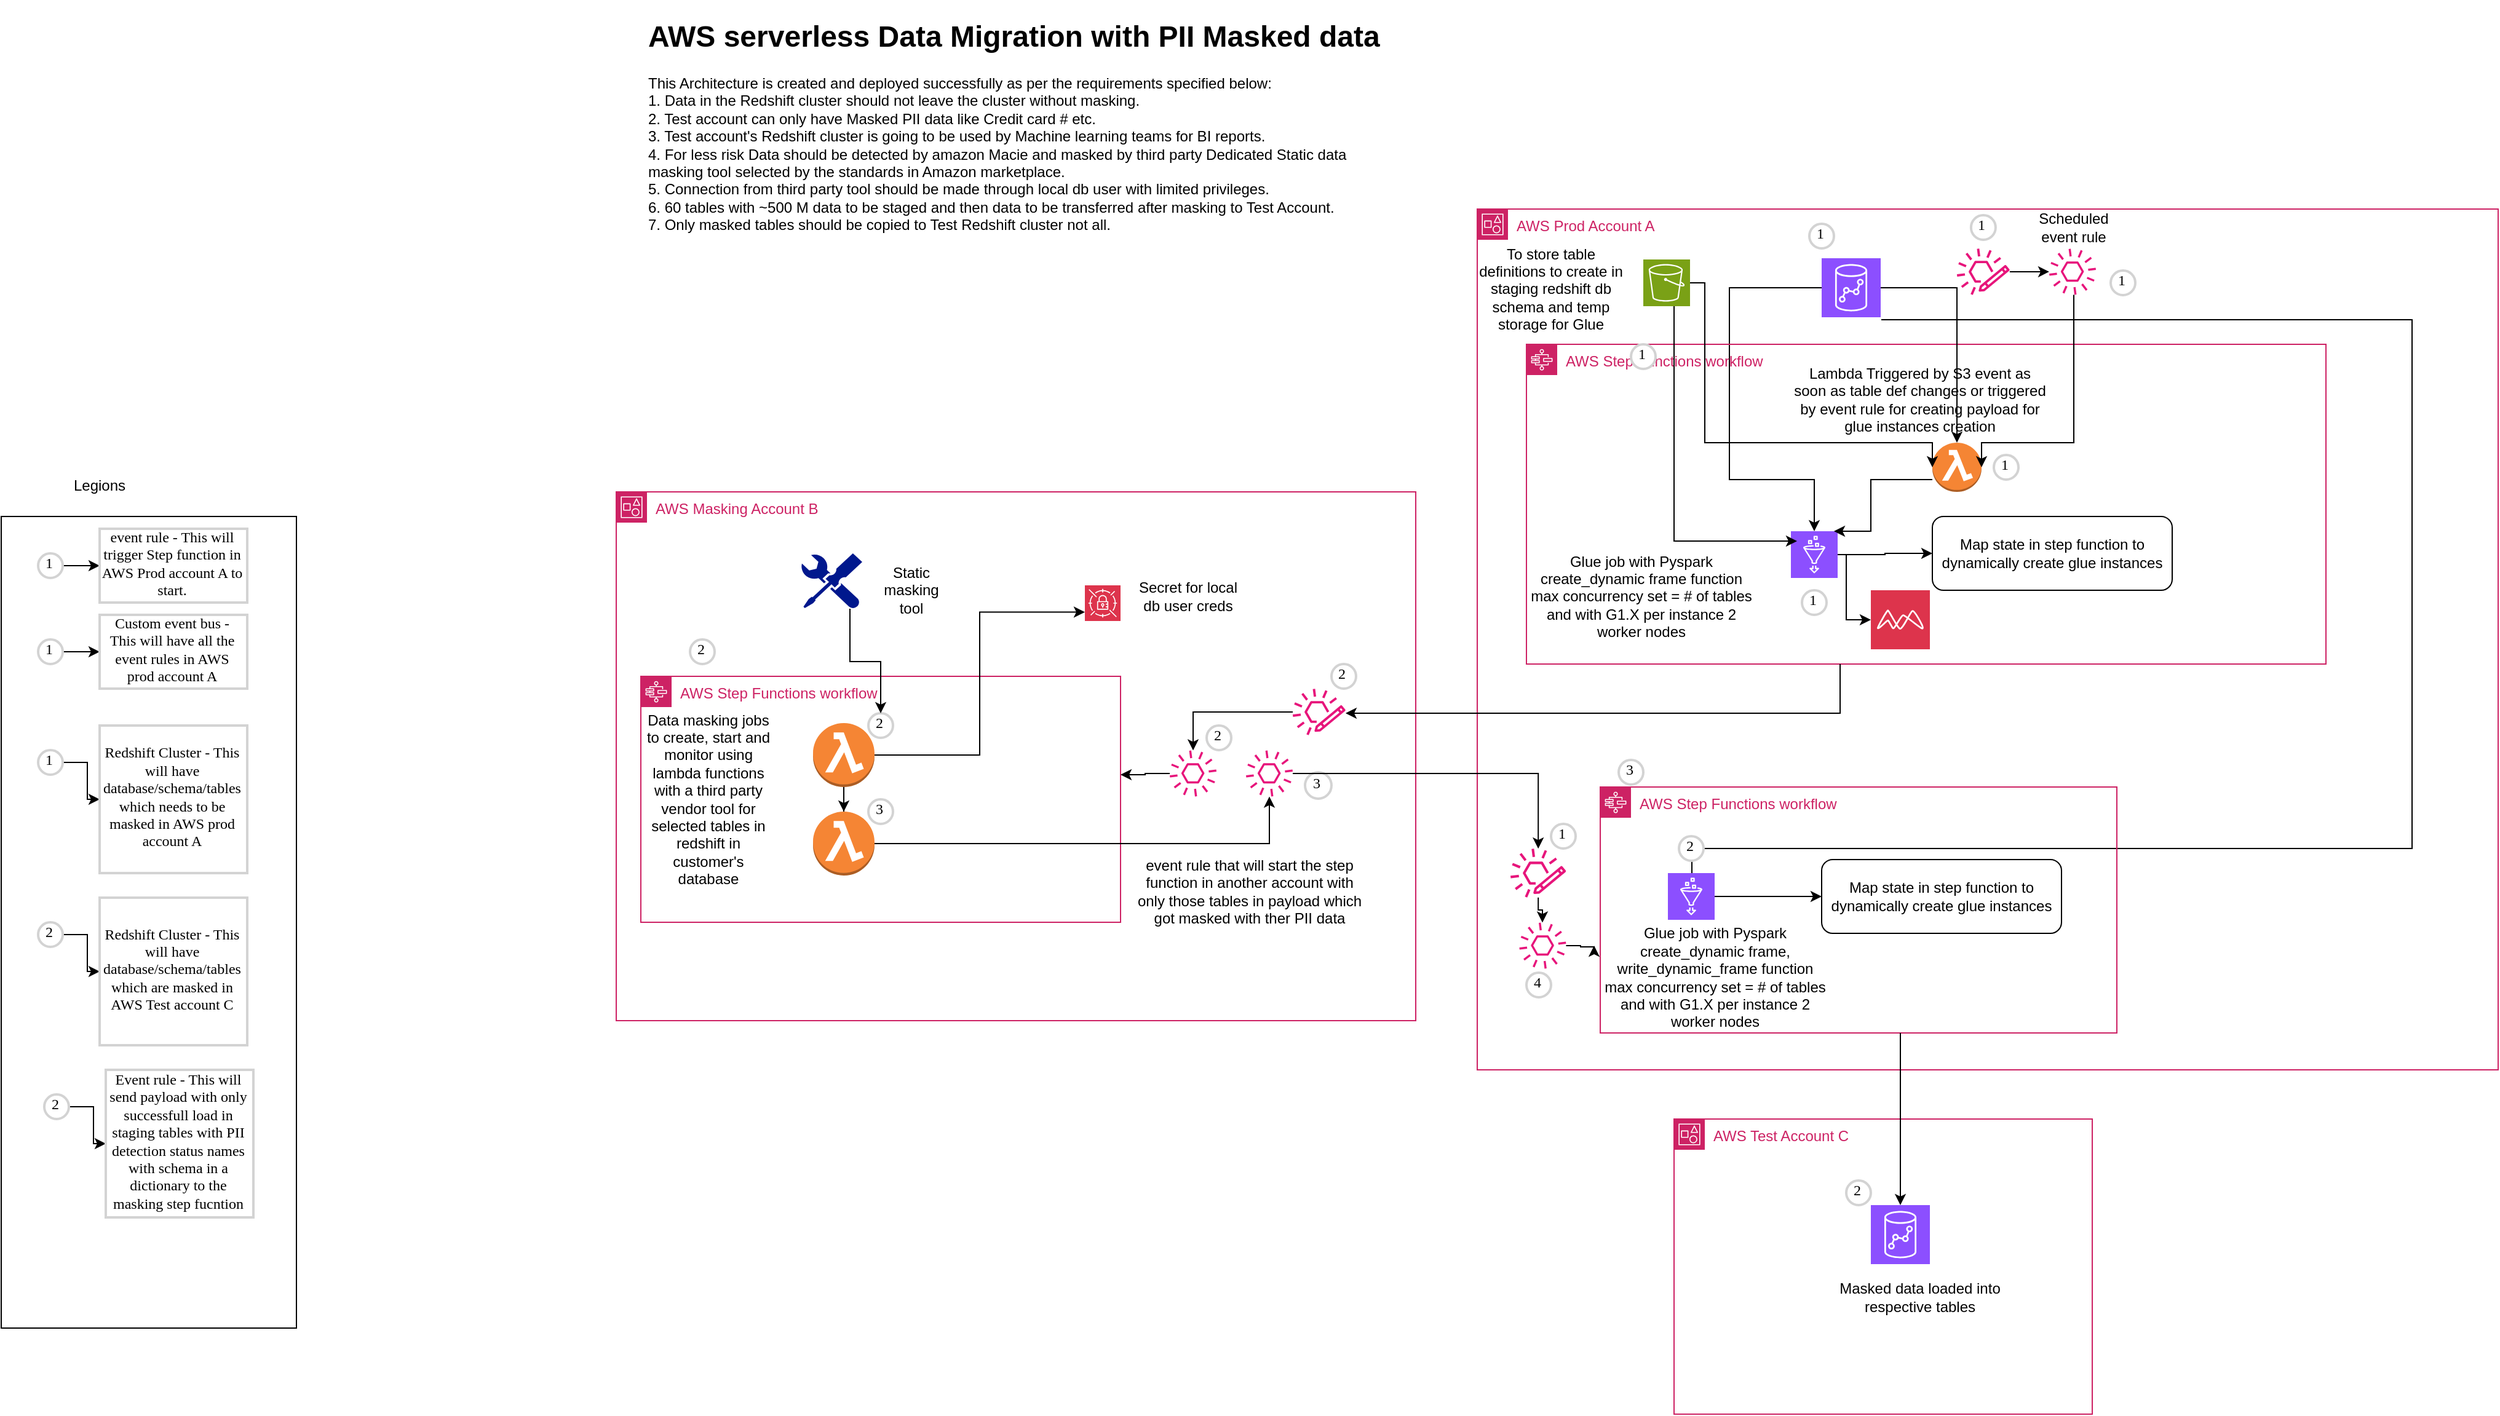<mxfile version="22.1.11" type="github">
  <diagram name="Page-1" id="drPBE6jf5KuJ7vDPj_UH">
    <mxGraphModel dx="3725" dy="2408" grid="1" gridSize="10" guides="1" tooltips="1" connect="1" arrows="1" fold="1" page="1" pageScale="1" pageWidth="850" pageHeight="1100" math="0" shadow="0">
      <root>
        <mxCell id="0" />
        <mxCell id="1" parent="0" />
        <mxCell id="bnxsAqVlUkiiz6HuOmoy-1" value="AWS Masking Account B" style="points=[[0,0],[0.25,0],[0.5,0],[0.75,0],[1,0],[1,0.25],[1,0.5],[1,0.75],[1,1],[0.75,1],[0.5,1],[0.25,1],[0,1],[0,0.75],[0,0.5],[0,0.25]];outlineConnect=0;gradientColor=none;html=1;whiteSpace=wrap;fontSize=12;fontStyle=0;container=1;pointerEvents=0;collapsible=0;recursiveResize=0;shape=mxgraph.aws4.group;grIcon=mxgraph.aws4.group_account;strokeColor=#CD2264;fillColor=none;verticalAlign=top;align=left;spacingLeft=30;fontColor=#CD2264;dashed=0;" vertex="1" parent="1">
          <mxGeometry x="-340" y="160" width="650" height="430" as="geometry" />
        </mxCell>
        <mxCell id="bnxsAqVlUkiiz6HuOmoy-35" value="AWS Step Functions workflow" style="points=[[0,0],[0.25,0],[0.5,0],[0.75,0],[1,0],[1,0.25],[1,0.5],[1,0.75],[1,1],[0.75,1],[0.5,1],[0.25,1],[0,1],[0,0.75],[0,0.5],[0,0.25]];outlineConnect=0;gradientColor=none;html=1;whiteSpace=wrap;fontSize=12;fontStyle=0;container=1;pointerEvents=0;collapsible=0;recursiveResize=0;shape=mxgraph.aws4.group;grIcon=mxgraph.aws4.group_aws_step_functions_workflow;strokeColor=#CD2264;fillColor=none;verticalAlign=top;align=left;spacingLeft=30;fontColor=#CD2264;dashed=0;" vertex="1" parent="bnxsAqVlUkiiz6HuOmoy-1">
          <mxGeometry x="20" y="150" width="390" height="200" as="geometry" />
        </mxCell>
        <mxCell id="bnxsAqVlUkiiz6HuOmoy-38" value="" style="edgeStyle=orthogonalEdgeStyle;rounded=0;orthogonalLoop=1;jettySize=auto;html=1;" edge="1" parent="bnxsAqVlUkiiz6HuOmoy-35" source="bnxsAqVlUkiiz6HuOmoy-36" target="bnxsAqVlUkiiz6HuOmoy-37">
          <mxGeometry relative="1" as="geometry" />
        </mxCell>
        <mxCell id="bnxsAqVlUkiiz6HuOmoy-36" value="" style="outlineConnect=0;dashed=0;verticalLabelPosition=bottom;verticalAlign=top;align=center;html=1;shape=mxgraph.aws3.lambda_function;fillColor=#F58534;gradientColor=none;" vertex="1" parent="bnxsAqVlUkiiz6HuOmoy-35">
          <mxGeometry x="140" y="38" width="50" height="52" as="geometry" />
        </mxCell>
        <mxCell id="bnxsAqVlUkiiz6HuOmoy-37" value="" style="outlineConnect=0;dashed=0;verticalLabelPosition=bottom;verticalAlign=top;align=center;html=1;shape=mxgraph.aws3.lambda_function;fillColor=#F58534;gradientColor=none;" vertex="1" parent="bnxsAqVlUkiiz6HuOmoy-35">
          <mxGeometry x="140" y="110" width="50" height="52" as="geometry" />
        </mxCell>
        <mxCell id="bnxsAqVlUkiiz6HuOmoy-45" value="Data masking jobs to create, start and monitor using lambda functions with a third party vendor tool for selected tables in redshift in customer&#39;s database" style="text;html=1;strokeColor=none;fillColor=none;align=center;verticalAlign=middle;whiteSpace=wrap;rounded=0;" vertex="1" parent="bnxsAqVlUkiiz6HuOmoy-35">
          <mxGeometry y="85" width="110" height="30" as="geometry" />
        </mxCell>
        <mxCell id="bnxsAqVlUkiiz6HuOmoy-57" value="2" style="ellipse;whiteSpace=wrap;html=1;aspect=fixed;strokeWidth=2;fontFamily=Tahoma;spacingBottom=4;spacingRight=2;strokeColor=#d3d3d3;" vertex="1" parent="bnxsAqVlUkiiz6HuOmoy-35">
          <mxGeometry x="185" y="30" width="20" height="20" as="geometry" />
        </mxCell>
        <mxCell id="bnxsAqVlUkiiz6HuOmoy-58" value="3" style="ellipse;whiteSpace=wrap;html=1;aspect=fixed;strokeWidth=2;fontFamily=Tahoma;spacingBottom=4;spacingRight=2;strokeColor=#d3d3d3;" vertex="1" parent="bnxsAqVlUkiiz6HuOmoy-35">
          <mxGeometry x="185" y="100" width="20" height="20" as="geometry" />
        </mxCell>
        <mxCell id="bnxsAqVlUkiiz6HuOmoy-43" value="" style="edgeStyle=orthogonalEdgeStyle;rounded=0;orthogonalLoop=1;jettySize=auto;html=1;" edge="1" parent="bnxsAqVlUkiiz6HuOmoy-1" source="bnxsAqVlUkiiz6HuOmoy-41" target="bnxsAqVlUkiiz6HuOmoy-42">
          <mxGeometry relative="1" as="geometry" />
        </mxCell>
        <mxCell id="bnxsAqVlUkiiz6HuOmoy-41" value="" style="sketch=0;outlineConnect=0;fontColor=#232F3E;gradientColor=none;fillColor=#E7157B;strokeColor=none;dashed=0;verticalLabelPosition=bottom;verticalAlign=top;align=center;html=1;fontSize=12;fontStyle=0;aspect=fixed;pointerEvents=1;shape=mxgraph.aws4.eventbridge_custom_event_bus_resource;" vertex="1" parent="bnxsAqVlUkiiz6HuOmoy-1">
          <mxGeometry x="550" y="160" width="42.96" height="38" as="geometry" />
        </mxCell>
        <mxCell id="bnxsAqVlUkiiz6HuOmoy-44" style="edgeStyle=orthogonalEdgeStyle;rounded=0;orthogonalLoop=1;jettySize=auto;html=1;" edge="1" parent="bnxsAqVlUkiiz6HuOmoy-1" source="bnxsAqVlUkiiz6HuOmoy-42" target="bnxsAqVlUkiiz6HuOmoy-35">
          <mxGeometry relative="1" as="geometry">
            <Array as="points">
              <mxPoint x="430" y="229" />
              <mxPoint x="430" y="230" />
            </Array>
          </mxGeometry>
        </mxCell>
        <mxCell id="bnxsAqVlUkiiz6HuOmoy-42" value="" style="sketch=0;outlineConnect=0;fontColor=#232F3E;gradientColor=none;fillColor=#E7157B;strokeColor=none;dashed=0;verticalLabelPosition=bottom;verticalAlign=top;align=center;html=1;fontSize=12;fontStyle=0;aspect=fixed;pointerEvents=1;shape=mxgraph.aws4.event;" vertex="1" parent="bnxsAqVlUkiiz6HuOmoy-1">
          <mxGeometry x="450.0" y="210" width="38" height="38" as="geometry" />
        </mxCell>
        <mxCell id="bnxsAqVlUkiiz6HuOmoy-47" style="edgeStyle=orthogonalEdgeStyle;rounded=0;orthogonalLoop=1;jettySize=auto;html=1;" edge="1" parent="bnxsAqVlUkiiz6HuOmoy-1" source="bnxsAqVlUkiiz6HuOmoy-37" target="bnxsAqVlUkiiz6HuOmoy-48">
          <mxGeometry relative="1" as="geometry" />
        </mxCell>
        <mxCell id="bnxsAqVlUkiiz6HuOmoy-48" value="" style="sketch=0;outlineConnect=0;fontColor=#232F3E;gradientColor=none;fillColor=#E7157B;strokeColor=none;dashed=0;verticalLabelPosition=bottom;verticalAlign=top;align=center;html=1;fontSize=12;fontStyle=0;aspect=fixed;pointerEvents=1;shape=mxgraph.aws4.event;" vertex="1" parent="bnxsAqVlUkiiz6HuOmoy-1">
          <mxGeometry x="512" y="210" width="38" height="38" as="geometry" />
        </mxCell>
        <mxCell id="bnxsAqVlUkiiz6HuOmoy-54" value="event rule that will start the step function in another account with only those tables in payload which got masked with ther PII data" style="text;html=1;strokeColor=none;fillColor=none;align=center;verticalAlign=middle;whiteSpace=wrap;rounded=0;" vertex="1" parent="bnxsAqVlUkiiz6HuOmoy-1">
          <mxGeometry x="420" y="310" width="190" height="30" as="geometry" />
        </mxCell>
        <mxCell id="bnxsAqVlUkiiz6HuOmoy-65" value="3" style="ellipse;whiteSpace=wrap;html=1;aspect=fixed;strokeWidth=2;fontFamily=Tahoma;spacingBottom=4;spacingRight=2;strokeColor=#d3d3d3;" vertex="1" parent="bnxsAqVlUkiiz6HuOmoy-1">
          <mxGeometry x="560" y="228" width="21.48" height="21.48" as="geometry" />
        </mxCell>
        <mxCell id="bnxsAqVlUkiiz6HuOmoy-69" value="2" style="ellipse;whiteSpace=wrap;html=1;aspect=fixed;strokeWidth=2;fontFamily=Tahoma;spacingBottom=4;spacingRight=2;strokeColor=#d3d3d3;" vertex="1" parent="bnxsAqVlUkiiz6HuOmoy-1">
          <mxGeometry x="60" y="120" width="20" height="20" as="geometry" />
        </mxCell>
        <mxCell id="bnxsAqVlUkiiz6HuOmoy-60" value="2" style="ellipse;whiteSpace=wrap;html=1;aspect=fixed;strokeWidth=2;fontFamily=Tahoma;spacingBottom=4;spacingRight=2;strokeColor=#d3d3d3;" vertex="1" parent="bnxsAqVlUkiiz6HuOmoy-1">
          <mxGeometry x="480" y="190" width="20" height="20" as="geometry" />
        </mxCell>
        <mxCell id="bnxsAqVlUkiiz6HuOmoy-110" value="2" style="ellipse;whiteSpace=wrap;html=1;aspect=fixed;strokeWidth=2;fontFamily=Tahoma;spacingBottom=4;spacingRight=2;strokeColor=#d3d3d3;" vertex="1" parent="bnxsAqVlUkiiz6HuOmoy-1">
          <mxGeometry x="581.48" y="140" width="20" height="20" as="geometry" />
        </mxCell>
        <mxCell id="bnxsAqVlUkiiz6HuOmoy-122" value="" style="sketch=0;points=[[0,0,0],[0.25,0,0],[0.5,0,0],[0.75,0,0],[1,0,0],[0,1,0],[0.25,1,0],[0.5,1,0],[0.75,1,0],[1,1,0],[0,0.25,0],[0,0.5,0],[0,0.75,0],[1,0.25,0],[1,0.5,0],[1,0.75,0]];outlineConnect=0;fontColor=#232F3E;fillColor=#DD344C;strokeColor=#ffffff;dashed=0;verticalLabelPosition=bottom;verticalAlign=top;align=center;html=1;fontSize=12;fontStyle=0;aspect=fixed;shape=mxgraph.aws4.resourceIcon;resIcon=mxgraph.aws4.secrets_manager;" vertex="1" parent="bnxsAqVlUkiiz6HuOmoy-1">
          <mxGeometry x="381" y="76" width="29" height="29" as="geometry" />
        </mxCell>
        <mxCell id="bnxsAqVlUkiiz6HuOmoy-125" value="Secret for local db user creds" style="text;html=1;strokeColor=none;fillColor=none;align=center;verticalAlign=middle;whiteSpace=wrap;rounded=0;" vertex="1" parent="bnxsAqVlUkiiz6HuOmoy-1">
          <mxGeometry x="420" y="70" width="90" height="30" as="geometry" />
        </mxCell>
        <mxCell id="bnxsAqVlUkiiz6HuOmoy-128" style="edgeStyle=orthogonalEdgeStyle;rounded=0;orthogonalLoop=1;jettySize=auto;html=1;entryX=0;entryY=0.75;entryDx=0;entryDy=0;entryPerimeter=0;" edge="1" parent="bnxsAqVlUkiiz6HuOmoy-1" source="bnxsAqVlUkiiz6HuOmoy-36" target="bnxsAqVlUkiiz6HuOmoy-122">
          <mxGeometry relative="1" as="geometry" />
        </mxCell>
        <mxCell id="bnxsAqVlUkiiz6HuOmoy-140" value="" style="edgeStyle=orthogonalEdgeStyle;rounded=0;orthogonalLoop=1;jettySize=auto;html=1;" edge="1" parent="bnxsAqVlUkiiz6HuOmoy-1" source="bnxsAqVlUkiiz6HuOmoy-139" target="bnxsAqVlUkiiz6HuOmoy-57">
          <mxGeometry relative="1" as="geometry">
            <Array as="points">
              <mxPoint x="190" y="138" />
              <mxPoint x="215" y="138" />
            </Array>
          </mxGeometry>
        </mxCell>
        <mxCell id="bnxsAqVlUkiiz6HuOmoy-139" value="" style="sketch=0;aspect=fixed;pointerEvents=1;shadow=0;dashed=0;html=1;strokeColor=none;labelPosition=center;verticalLabelPosition=bottom;verticalAlign=top;align=center;fillColor=#00188D;shape=mxgraph.mscae.enterprise.tool;" vertex="1" parent="bnxsAqVlUkiiz6HuOmoy-1">
          <mxGeometry x="150" y="50" width="50" height="45" as="geometry" />
        </mxCell>
        <mxCell id="bnxsAqVlUkiiz6HuOmoy-141" value="Static masking tool" style="text;html=1;strokeColor=none;fillColor=none;align=center;verticalAlign=middle;whiteSpace=wrap;rounded=0;" vertex="1" parent="bnxsAqVlUkiiz6HuOmoy-1">
          <mxGeometry x="210" y="65" width="60" height="30" as="geometry" />
        </mxCell>
        <mxCell id="bnxsAqVlUkiiz6HuOmoy-2" value="AWS Test Account C" style="points=[[0,0],[0.25,0],[0.5,0],[0.75,0],[1,0],[1,0.25],[1,0.5],[1,0.75],[1,1],[0.75,1],[0.5,1],[0.25,1],[0,1],[0,0.75],[0,0.5],[0,0.25]];outlineConnect=0;gradientColor=none;html=1;whiteSpace=wrap;fontSize=12;fontStyle=0;container=1;pointerEvents=0;collapsible=0;recursiveResize=0;shape=mxgraph.aws4.group;grIcon=mxgraph.aws4.group_account;strokeColor=#CD2264;fillColor=none;verticalAlign=top;align=left;spacingLeft=30;fontColor=#CD2264;dashed=0;" vertex="1" parent="1">
          <mxGeometry x="520" y="670" width="340" height="240" as="geometry" />
        </mxCell>
        <mxCell id="bnxsAqVlUkiiz6HuOmoy-7" value="" style="sketch=0;points=[[0,0,0],[0.25,0,0],[0.5,0,0],[0.75,0,0],[1,0,0],[0,1,0],[0.25,1,0],[0.5,1,0],[0.75,1,0],[1,1,0],[0,0.25,0],[0,0.5,0],[0,0.75,0],[1,0.25,0],[1,0.5,0],[1,0.75,0]];outlineConnect=0;fontColor=#232F3E;fillColor=#8C4FFF;strokeColor=#ffffff;dashed=0;verticalLabelPosition=bottom;verticalAlign=top;align=center;html=1;fontSize=12;fontStyle=0;aspect=fixed;shape=mxgraph.aws4.resourceIcon;resIcon=mxgraph.aws4.redshift;" vertex="1" parent="bnxsAqVlUkiiz6HuOmoy-2">
          <mxGeometry x="160" y="70" width="48" height="48" as="geometry" />
        </mxCell>
        <mxCell id="bnxsAqVlUkiiz6HuOmoy-76" value="2" style="ellipse;whiteSpace=wrap;html=1;aspect=fixed;strokeWidth=2;fontFamily=Tahoma;spacingBottom=4;spacingRight=2;strokeColor=#d3d3d3;" vertex="1" parent="bnxsAqVlUkiiz6HuOmoy-2">
          <mxGeometry x="140" y="50" width="20" height="20" as="geometry" />
        </mxCell>
        <mxCell id="bnxsAqVlUkiiz6HuOmoy-127" value="Masked data loaded into respective tables" style="text;html=1;strokeColor=none;fillColor=none;align=center;verticalAlign=middle;whiteSpace=wrap;rounded=0;" vertex="1" parent="bnxsAqVlUkiiz6HuOmoy-2">
          <mxGeometry x="130" y="130" width="140" height="30" as="geometry" />
        </mxCell>
        <mxCell id="bnxsAqVlUkiiz6HuOmoy-3" value="AWS Prod Account A" style="points=[[0,0],[0.25,0],[0.5,0],[0.75,0],[1,0],[1,0.25],[1,0.5],[1,0.75],[1,1],[0.75,1],[0.5,1],[0.25,1],[0,1],[0,0.75],[0,0.5],[0,0.25]];outlineConnect=0;gradientColor=none;html=1;whiteSpace=wrap;fontSize=12;fontStyle=0;container=1;pointerEvents=0;collapsible=0;recursiveResize=0;shape=mxgraph.aws4.group;grIcon=mxgraph.aws4.group_account;strokeColor=#CD2264;fillColor=none;verticalAlign=top;align=left;spacingLeft=30;fontColor=#CD2264;dashed=0;" vertex="1" parent="1">
          <mxGeometry x="360" y="-70" width="830" height="700" as="geometry" />
        </mxCell>
        <mxCell id="bnxsAqVlUkiiz6HuOmoy-107" style="edgeStyle=orthogonalEdgeStyle;rounded=0;orthogonalLoop=1;jettySize=auto;html=1;" edge="1" parent="bnxsAqVlUkiiz6HuOmoy-3" source="bnxsAqVlUkiiz6HuOmoy-5" target="bnxsAqVlUkiiz6HuOmoy-10">
          <mxGeometry relative="1" as="geometry">
            <Array as="points">
              <mxPoint x="205" y="64" />
              <mxPoint x="205" y="220" />
            </Array>
          </mxGeometry>
        </mxCell>
        <mxCell id="bnxsAqVlUkiiz6HuOmoy-5" value="" style="sketch=0;points=[[0,0,0],[0.25,0,0],[0.5,0,0],[0.75,0,0],[1,0,0],[0,1,0],[0.25,1,0],[0.5,1,0],[0.75,1,0],[1,1,0],[0,0.25,0],[0,0.5,0],[0,0.75,0],[1,0.25,0],[1,0.5,0],[1,0.75,0]];outlineConnect=0;fontColor=#232F3E;fillColor=#8C4FFF;strokeColor=#ffffff;dashed=0;verticalLabelPosition=bottom;verticalAlign=top;align=center;html=1;fontSize=12;fontStyle=0;aspect=fixed;shape=mxgraph.aws4.resourceIcon;resIcon=mxgraph.aws4.redshift;" vertex="1" parent="bnxsAqVlUkiiz6HuOmoy-3">
          <mxGeometry x="280" y="40" width="48" height="48" as="geometry" />
        </mxCell>
        <mxCell id="bnxsAqVlUkiiz6HuOmoy-8" value="AWS Step Functions workflow" style="points=[[0,0],[0.25,0],[0.5,0],[0.75,0],[1,0],[1,0.25],[1,0.5],[1,0.75],[1,1],[0.75,1],[0.5,1],[0.25,1],[0,1],[0,0.75],[0,0.5],[0,0.25]];outlineConnect=0;gradientColor=none;html=1;whiteSpace=wrap;fontSize=12;fontStyle=0;container=1;pointerEvents=0;collapsible=0;recursiveResize=0;shape=mxgraph.aws4.group;grIcon=mxgraph.aws4.group_aws_step_functions_workflow;strokeColor=#CD2264;fillColor=none;verticalAlign=top;align=left;spacingLeft=30;fontColor=#CD2264;dashed=0;" vertex="1" parent="bnxsAqVlUkiiz6HuOmoy-3">
          <mxGeometry x="40" y="110" width="650" height="260" as="geometry" />
        </mxCell>
        <mxCell id="bnxsAqVlUkiiz6HuOmoy-9" value="" style="outlineConnect=0;dashed=0;verticalLabelPosition=bottom;verticalAlign=top;align=center;html=1;shape=mxgraph.aws3.lambda_function;fillColor=#F58534;gradientColor=none;" vertex="1" parent="bnxsAqVlUkiiz6HuOmoy-8">
          <mxGeometry x="330" y="80" width="40" height="40" as="geometry" />
        </mxCell>
        <mxCell id="bnxsAqVlUkiiz6HuOmoy-22" value="" style="edgeStyle=orthogonalEdgeStyle;rounded=0;orthogonalLoop=1;jettySize=auto;html=1;" edge="1" parent="bnxsAqVlUkiiz6HuOmoy-8" source="bnxsAqVlUkiiz6HuOmoy-10" target="bnxsAqVlUkiiz6HuOmoy-21">
          <mxGeometry relative="1" as="geometry" />
        </mxCell>
        <mxCell id="bnxsAqVlUkiiz6HuOmoy-10" value="" style="sketch=0;points=[[0,0,0],[0.25,0,0],[0.5,0,0],[0.75,0,0],[1,0,0],[0,1,0],[0.25,1,0],[0.5,1,0],[0.75,1,0],[1,1,0],[0,0.25,0],[0,0.5,0],[0,0.75,0],[1,0.25,0],[1,0.5,0],[1,0.75,0]];outlineConnect=0;fontColor=#232F3E;fillColor=#8C4FFF;strokeColor=#ffffff;dashed=0;verticalLabelPosition=bottom;verticalAlign=top;align=center;html=1;fontSize=12;fontStyle=0;aspect=fixed;shape=mxgraph.aws4.resourceIcon;resIcon=mxgraph.aws4.glue;" vertex="1" parent="bnxsAqVlUkiiz6HuOmoy-8">
          <mxGeometry x="215" y="152" width="38" height="38" as="geometry" />
        </mxCell>
        <mxCell id="bnxsAqVlUkiiz6HuOmoy-20" style="edgeStyle=orthogonalEdgeStyle;rounded=0;orthogonalLoop=1;jettySize=auto;html=1;" edge="1" parent="bnxsAqVlUkiiz6HuOmoy-8" source="bnxsAqVlUkiiz6HuOmoy-9">
          <mxGeometry relative="1" as="geometry">
            <mxPoint x="250" y="152" as="targetPoint" />
            <Array as="points">
              <mxPoint x="280" y="110" />
              <mxPoint x="280" y="152" />
            </Array>
          </mxGeometry>
        </mxCell>
        <mxCell id="bnxsAqVlUkiiz6HuOmoy-21" value="Map state in step function to dynamically create glue instances" style="rounded=1;whiteSpace=wrap;html=1;" vertex="1" parent="bnxsAqVlUkiiz6HuOmoy-8">
          <mxGeometry x="330" y="140" width="195" height="60" as="geometry" />
        </mxCell>
        <mxCell id="bnxsAqVlUkiiz6HuOmoy-56" value="1" style="ellipse;whiteSpace=wrap;html=1;aspect=fixed;strokeWidth=2;fontFamily=Tahoma;spacingBottom=4;spacingRight=2;strokeColor=#d3d3d3;" vertex="1" parent="bnxsAqVlUkiiz6HuOmoy-8">
          <mxGeometry x="380" y="90" width="20" height="20" as="geometry" />
        </mxCell>
        <mxCell id="bnxsAqVlUkiiz6HuOmoy-71" value="1" style="ellipse;whiteSpace=wrap;html=1;aspect=fixed;strokeWidth=2;fontFamily=Tahoma;spacingBottom=4;spacingRight=2;strokeColor=#d3d3d3;" vertex="1" parent="bnxsAqVlUkiiz6HuOmoy-8">
          <mxGeometry x="224" y="200" width="20" height="20" as="geometry" />
        </mxCell>
        <mxCell id="bnxsAqVlUkiiz6HuOmoy-77" value="Glue job with Pyspark create_dynamic frame function max concurrency set = # of tables and with G1.X per instance 2 worker nodes" style="text;html=1;strokeColor=none;fillColor=none;align=center;verticalAlign=middle;whiteSpace=wrap;rounded=0;" vertex="1" parent="bnxsAqVlUkiiz6HuOmoy-8">
          <mxGeometry y="190" width="187" height="30" as="geometry" />
        </mxCell>
        <mxCell id="bnxsAqVlUkiiz6HuOmoy-93" value="Lambda Triggered by S3 event as soon as table def changes or triggered by event rule for creating payload for glue instances creation" style="text;html=1;strokeColor=none;fillColor=none;align=center;verticalAlign=middle;whiteSpace=wrap;rounded=0;" vertex="1" parent="bnxsAqVlUkiiz6HuOmoy-8">
          <mxGeometry x="215" y="30" width="210" height="30" as="geometry" />
        </mxCell>
        <mxCell id="bnxsAqVlUkiiz6HuOmoy-108" style="edgeStyle=orthogonalEdgeStyle;rounded=0;orthogonalLoop=1;jettySize=auto;html=1;" edge="1" parent="bnxsAqVlUkiiz6HuOmoy-8">
          <mxGeometry relative="1" as="geometry">
            <mxPoint x="288.5" y="-20" as="sourcePoint" />
            <mxPoint x="134.5" y="440" as="targetPoint" />
            <Array as="points">
              <mxPoint x="720" y="-20" />
              <mxPoint x="720" y="410" />
              <mxPoint x="135" y="410" />
            </Array>
          </mxGeometry>
        </mxCell>
        <mxCell id="bnxsAqVlUkiiz6HuOmoy-136" value="" style="sketch=0;points=[[0,0,0],[0.25,0,0],[0.5,0,0],[0.75,0,0],[1,0,0],[0,1,0],[0.25,1,0],[0.5,1,0],[0.75,1,0],[1,1,0],[0,0.25,0],[0,0.5,0],[0,0.75,0],[1,0.25,0],[1,0.5,0],[1,0.75,0]];outlineConnect=0;fontColor=#232F3E;fillColor=#DD344C;strokeColor=#ffffff;dashed=0;verticalLabelPosition=bottom;verticalAlign=top;align=center;html=1;fontSize=12;fontStyle=0;aspect=fixed;shape=mxgraph.aws4.resourceIcon;resIcon=mxgraph.aws4.macie;" vertex="1" parent="bnxsAqVlUkiiz6HuOmoy-8">
          <mxGeometry x="280" y="200" width="48" height="48" as="geometry" />
        </mxCell>
        <mxCell id="bnxsAqVlUkiiz6HuOmoy-137" style="edgeStyle=orthogonalEdgeStyle;rounded=0;orthogonalLoop=1;jettySize=auto;html=1;entryX=0;entryY=0.5;entryDx=0;entryDy=0;entryPerimeter=0;" edge="1" parent="bnxsAqVlUkiiz6HuOmoy-8" source="bnxsAqVlUkiiz6HuOmoy-10" target="bnxsAqVlUkiiz6HuOmoy-136">
          <mxGeometry relative="1" as="geometry">
            <Array as="points">
              <mxPoint x="260" y="171" />
              <mxPoint x="260" y="224" />
            </Array>
          </mxGeometry>
        </mxCell>
        <mxCell id="bnxsAqVlUkiiz6HuOmoy-120" style="edgeStyle=orthogonalEdgeStyle;rounded=0;orthogonalLoop=1;jettySize=auto;html=1;" edge="1" parent="bnxsAqVlUkiiz6HuOmoy-3">
          <mxGeometry relative="1" as="geometry">
            <mxPoint x="147.93" y="60" as="sourcePoint" />
            <mxPoint x="260" y="270" as="targetPoint" />
            <Array as="points">
              <mxPoint x="160" y="61" />
              <mxPoint x="160" y="270" />
            </Array>
          </mxGeometry>
        </mxCell>
        <mxCell id="bnxsAqVlUkiiz6HuOmoy-11" value="" style="sketch=0;points=[[0,0,0],[0.25,0,0],[0.5,0,0],[0.75,0,0],[1,0,0],[0,1,0],[0.25,1,0],[0.5,1,0],[0.75,1,0],[1,1,0],[0,0.25,0],[0,0.5,0],[0,0.75,0],[1,0.25,0],[1,0.5,0],[1,0.75,0]];outlineConnect=0;fontColor=#232F3E;fillColor=#7AA116;strokeColor=#ffffff;dashed=0;verticalLabelPosition=bottom;verticalAlign=top;align=center;html=1;fontSize=12;fontStyle=0;aspect=fixed;shape=mxgraph.aws4.resourceIcon;resIcon=mxgraph.aws4.s3;" vertex="1" parent="bnxsAqVlUkiiz6HuOmoy-3">
          <mxGeometry x="135" y="41" width="38" height="38" as="geometry" />
        </mxCell>
        <mxCell id="bnxsAqVlUkiiz6HuOmoy-12" style="edgeStyle=orthogonalEdgeStyle;rounded=0;orthogonalLoop=1;jettySize=auto;html=1;entryX=0;entryY=0.5;entryDx=0;entryDy=0;entryPerimeter=0;" edge="1" parent="bnxsAqVlUkiiz6HuOmoy-3" source="bnxsAqVlUkiiz6HuOmoy-11" target="bnxsAqVlUkiiz6HuOmoy-9">
          <mxGeometry relative="1" as="geometry">
            <Array as="points">
              <mxPoint x="185" y="60" />
              <mxPoint x="185" y="190" />
            </Array>
          </mxGeometry>
        </mxCell>
        <mxCell id="bnxsAqVlUkiiz6HuOmoy-14" value="" style="sketch=0;outlineConnect=0;fontColor=#232F3E;gradientColor=none;fillColor=#E7157B;strokeColor=none;dashed=0;verticalLabelPosition=bottom;verticalAlign=top;align=center;html=1;fontSize=12;fontStyle=0;aspect=fixed;pointerEvents=1;shape=mxgraph.aws4.event;" vertex="1" parent="bnxsAqVlUkiiz6HuOmoy-3">
          <mxGeometry x="465" y="32" width="38" height="38" as="geometry" />
        </mxCell>
        <mxCell id="bnxsAqVlUkiiz6HuOmoy-17" value="" style="edgeStyle=orthogonalEdgeStyle;rounded=0;orthogonalLoop=1;jettySize=auto;html=1;" edge="1" parent="bnxsAqVlUkiiz6HuOmoy-3" source="bnxsAqVlUkiiz6HuOmoy-16" target="bnxsAqVlUkiiz6HuOmoy-14">
          <mxGeometry relative="1" as="geometry" />
        </mxCell>
        <mxCell id="bnxsAqVlUkiiz6HuOmoy-16" value="" style="sketch=0;outlineConnect=0;fontColor=#232F3E;gradientColor=none;fillColor=#E7157B;strokeColor=none;dashed=0;verticalLabelPosition=bottom;verticalAlign=top;align=center;html=1;fontSize=12;fontStyle=0;aspect=fixed;pointerEvents=1;shape=mxgraph.aws4.eventbridge_custom_event_bus_resource;" vertex="1" parent="bnxsAqVlUkiiz6HuOmoy-3">
          <mxGeometry x="389.96" y="32" width="42.96" height="38" as="geometry" />
        </mxCell>
        <mxCell id="bnxsAqVlUkiiz6HuOmoy-19" style="edgeStyle=orthogonalEdgeStyle;rounded=0;orthogonalLoop=1;jettySize=auto;html=1;entryX=1;entryY=0.5;entryDx=0;entryDy=0;entryPerimeter=0;" edge="1" parent="bnxsAqVlUkiiz6HuOmoy-3" source="bnxsAqVlUkiiz6HuOmoy-14" target="bnxsAqVlUkiiz6HuOmoy-9">
          <mxGeometry relative="1" as="geometry">
            <Array as="points">
              <mxPoint x="485" y="190" />
            </Array>
          </mxGeometry>
        </mxCell>
        <mxCell id="bnxsAqVlUkiiz6HuOmoy-23" value="AWS Step Functions workflow" style="points=[[0,0],[0.25,0],[0.5,0],[0.75,0],[1,0],[1,0.25],[1,0.5],[1,0.75],[1,1],[0.75,1],[0.5,1],[0.25,1],[0,1],[0,0.75],[0,0.5],[0,0.25]];outlineConnect=0;gradientColor=none;html=1;whiteSpace=wrap;fontSize=12;fontStyle=0;container=1;pointerEvents=0;collapsible=0;recursiveResize=0;shape=mxgraph.aws4.group;grIcon=mxgraph.aws4.group_aws_step_functions_workflow;strokeColor=#CD2264;fillColor=none;verticalAlign=top;align=left;spacingLeft=30;fontColor=#CD2264;dashed=0;" vertex="1" parent="bnxsAqVlUkiiz6HuOmoy-3">
          <mxGeometry x="100" y="470" width="420" height="200" as="geometry" />
        </mxCell>
        <mxCell id="bnxsAqVlUkiiz6HuOmoy-25" value="" style="edgeStyle=orthogonalEdgeStyle;rounded=0;orthogonalLoop=1;jettySize=auto;html=1;" edge="1" parent="bnxsAqVlUkiiz6HuOmoy-23" source="bnxsAqVlUkiiz6HuOmoy-26" target="bnxsAqVlUkiiz6HuOmoy-28">
          <mxGeometry relative="1" as="geometry" />
        </mxCell>
        <mxCell id="bnxsAqVlUkiiz6HuOmoy-26" value="" style="sketch=0;points=[[0,0,0],[0.25,0,0],[0.5,0,0],[0.75,0,0],[1,0,0],[0,1,0],[0.25,1,0],[0.5,1,0],[0.75,1,0],[1,1,0],[0,0.25,0],[0,0.5,0],[0,0.75,0],[1,0.25,0],[1,0.5,0],[1,0.75,0]];outlineConnect=0;fontColor=#232F3E;fillColor=#8C4FFF;strokeColor=#ffffff;dashed=0;verticalLabelPosition=bottom;verticalAlign=top;align=center;html=1;fontSize=12;fontStyle=0;aspect=fixed;shape=mxgraph.aws4.resourceIcon;resIcon=mxgraph.aws4.glue;" vertex="1" parent="bnxsAqVlUkiiz6HuOmoy-23">
          <mxGeometry x="55" y="70" width="38" height="38" as="geometry" />
        </mxCell>
        <mxCell id="bnxsAqVlUkiiz6HuOmoy-28" value="Map state in step function to dynamically create glue instances" style="rounded=1;whiteSpace=wrap;html=1;" vertex="1" parent="bnxsAqVlUkiiz6HuOmoy-23">
          <mxGeometry x="180" y="59" width="195" height="60" as="geometry" />
        </mxCell>
        <mxCell id="bnxsAqVlUkiiz6HuOmoy-72" value="2" style="ellipse;whiteSpace=wrap;html=1;aspect=fixed;strokeWidth=2;fontFamily=Tahoma;spacingBottom=4;spacingRight=2;strokeColor=#d3d3d3;" vertex="1" parent="bnxsAqVlUkiiz6HuOmoy-23">
          <mxGeometry x="64" y="40" width="20" height="20" as="geometry" />
        </mxCell>
        <mxCell id="bnxsAqVlUkiiz6HuOmoy-78" value="Glue job with Pyspark create_dynamic frame, write_dynamic_frame function&lt;br&gt;max concurrency set = # of tables and with G1.X per instance 2 worker nodes" style="text;html=1;strokeColor=none;fillColor=none;align=center;verticalAlign=middle;whiteSpace=wrap;rounded=0;" vertex="1" parent="bnxsAqVlUkiiz6HuOmoy-23">
          <mxGeometry y="140" width="187" height="30" as="geometry" />
        </mxCell>
        <mxCell id="bnxsAqVlUkiiz6HuOmoy-52" value="" style="edgeStyle=orthogonalEdgeStyle;rounded=0;orthogonalLoop=1;jettySize=auto;html=1;" edge="1" parent="bnxsAqVlUkiiz6HuOmoy-3" source="bnxsAqVlUkiiz6HuOmoy-50" target="bnxsAqVlUkiiz6HuOmoy-51">
          <mxGeometry relative="1" as="geometry">
            <Array as="points">
              <mxPoint x="50" y="570" />
              <mxPoint x="53" y="570" />
            </Array>
          </mxGeometry>
        </mxCell>
        <mxCell id="bnxsAqVlUkiiz6HuOmoy-50" value="" style="sketch=0;outlineConnect=0;fontColor=#232F3E;gradientColor=none;fillColor=#E7157B;strokeColor=none;dashed=0;verticalLabelPosition=bottom;verticalAlign=top;align=center;html=1;fontSize=12;fontStyle=0;aspect=fixed;pointerEvents=1;shape=mxgraph.aws4.eventbridge_custom_event_bus_resource;" vertex="1" parent="bnxsAqVlUkiiz6HuOmoy-3">
          <mxGeometry x="27" y="520" width="45.22" height="40" as="geometry" />
        </mxCell>
        <mxCell id="bnxsAqVlUkiiz6HuOmoy-53" value="" style="edgeStyle=orthogonalEdgeStyle;rounded=0;orthogonalLoop=1;jettySize=auto;html=1;" edge="1" parent="bnxsAqVlUkiiz6HuOmoy-3" source="bnxsAqVlUkiiz6HuOmoy-51">
          <mxGeometry relative="1" as="geometry">
            <mxPoint x="95" y="599" as="targetPoint" />
            <Array as="points">
              <mxPoint x="84" y="599" />
              <mxPoint x="84" y="600" />
            </Array>
          </mxGeometry>
        </mxCell>
        <mxCell id="bnxsAqVlUkiiz6HuOmoy-51" value="" style="sketch=0;outlineConnect=0;fontColor=#232F3E;gradientColor=none;fillColor=#E7157B;strokeColor=none;dashed=0;verticalLabelPosition=bottom;verticalAlign=top;align=center;html=1;fontSize=12;fontStyle=0;aspect=fixed;pointerEvents=1;shape=mxgraph.aws4.event;" vertex="1" parent="bnxsAqVlUkiiz6HuOmoy-3">
          <mxGeometry x="34.22" y="580" width="38" height="38" as="geometry" />
        </mxCell>
        <mxCell id="bnxsAqVlUkiiz6HuOmoy-59" value="1" style="ellipse;whiteSpace=wrap;html=1;aspect=fixed;strokeWidth=2;fontFamily=Tahoma;spacingBottom=4;spacingRight=2;strokeColor=#d3d3d3;" vertex="1" parent="bnxsAqVlUkiiz6HuOmoy-3">
          <mxGeometry x="515" y="50" width="20" height="20" as="geometry" />
        </mxCell>
        <mxCell id="bnxsAqVlUkiiz6HuOmoy-68" value="1" style="ellipse;whiteSpace=wrap;html=1;aspect=fixed;strokeWidth=2;fontFamily=Tahoma;spacingBottom=4;spacingRight=2;strokeColor=#d3d3d3;" vertex="1" parent="bnxsAqVlUkiiz6HuOmoy-3">
          <mxGeometry x="125" y="110" width="20" height="20" as="geometry" />
        </mxCell>
        <mxCell id="bnxsAqVlUkiiz6HuOmoy-70" value="3" style="ellipse;whiteSpace=wrap;html=1;aspect=fixed;strokeWidth=2;fontFamily=Tahoma;spacingBottom=4;spacingRight=2;strokeColor=#d3d3d3;" vertex="1" parent="bnxsAqVlUkiiz6HuOmoy-3">
          <mxGeometry x="115" y="448" width="20" height="20" as="geometry" />
        </mxCell>
        <mxCell id="bnxsAqVlUkiiz6HuOmoy-75" value="1" style="ellipse;whiteSpace=wrap;html=1;aspect=fixed;strokeWidth=2;fontFamily=Tahoma;spacingBottom=4;spacingRight=2;strokeColor=#d3d3d3;" vertex="1" parent="bnxsAqVlUkiiz6HuOmoy-3">
          <mxGeometry x="270" y="12" width="20" height="20" as="geometry" />
        </mxCell>
        <mxCell id="bnxsAqVlUkiiz6HuOmoy-66" value="4" style="ellipse;whiteSpace=wrap;html=1;aspect=fixed;strokeWidth=2;fontFamily=Tahoma;spacingBottom=4;spacingRight=2;strokeColor=#d3d3d3;" vertex="1" parent="bnxsAqVlUkiiz6HuOmoy-3">
          <mxGeometry x="40" y="621" width="20" height="20" as="geometry" />
        </mxCell>
        <mxCell id="bnxsAqVlUkiiz6HuOmoy-87" value="To store table definitions to create in staging redshift db schema and temp storage for Glue" style="text;html=1;strokeColor=none;fillColor=none;align=center;verticalAlign=middle;whiteSpace=wrap;rounded=0;" vertex="1" parent="bnxsAqVlUkiiz6HuOmoy-3">
          <mxGeometry y="50" width="120" height="30" as="geometry" />
        </mxCell>
        <mxCell id="bnxsAqVlUkiiz6HuOmoy-94" value="Scheduled event rule" style="text;html=1;strokeColor=none;fillColor=none;align=center;verticalAlign=middle;whiteSpace=wrap;rounded=0;" vertex="1" parent="bnxsAqVlUkiiz6HuOmoy-3">
          <mxGeometry x="455" width="60" height="30" as="geometry" />
        </mxCell>
        <mxCell id="bnxsAqVlUkiiz6HuOmoy-104" value="1" style="ellipse;whiteSpace=wrap;html=1;aspect=fixed;strokeWidth=2;fontFamily=Tahoma;spacingBottom=4;spacingRight=2;strokeColor=#d3d3d3;" vertex="1" parent="bnxsAqVlUkiiz6HuOmoy-3">
          <mxGeometry x="401.44" y="5" width="20" height="20" as="geometry" />
        </mxCell>
        <mxCell id="bnxsAqVlUkiiz6HuOmoy-105" value="1" style="ellipse;whiteSpace=wrap;html=1;aspect=fixed;strokeWidth=2;fontFamily=Tahoma;spacingBottom=4;spacingRight=2;strokeColor=#d3d3d3;" vertex="1" parent="bnxsAqVlUkiiz6HuOmoy-3">
          <mxGeometry x="60.0" y="500" width="20" height="20" as="geometry" />
        </mxCell>
        <mxCell id="bnxsAqVlUkiiz6HuOmoy-106" style="edgeStyle=orthogonalEdgeStyle;rounded=0;orthogonalLoop=1;jettySize=auto;html=1;entryX=0.5;entryY=0;entryDx=0;entryDy=0;entryPerimeter=0;" edge="1" parent="bnxsAqVlUkiiz6HuOmoy-3" source="bnxsAqVlUkiiz6HuOmoy-5" target="bnxsAqVlUkiiz6HuOmoy-9">
          <mxGeometry relative="1" as="geometry" />
        </mxCell>
        <mxCell id="bnxsAqVlUkiiz6HuOmoy-49" style="edgeStyle=orthogonalEdgeStyle;rounded=0;orthogonalLoop=1;jettySize=auto;html=1;" edge="1" parent="1" source="bnxsAqVlUkiiz6HuOmoy-48" target="bnxsAqVlUkiiz6HuOmoy-50">
          <mxGeometry relative="1" as="geometry" />
        </mxCell>
        <mxCell id="bnxsAqVlUkiiz6HuOmoy-55" style="edgeStyle=orthogonalEdgeStyle;rounded=0;orthogonalLoop=1;jettySize=auto;html=1;" edge="1" parent="1" source="bnxsAqVlUkiiz6HuOmoy-23" target="bnxsAqVlUkiiz6HuOmoy-7">
          <mxGeometry relative="1" as="geometry">
            <Array as="points">
              <mxPoint x="704" y="640" />
              <mxPoint x="704" y="640" />
            </Array>
          </mxGeometry>
        </mxCell>
        <mxCell id="bnxsAqVlUkiiz6HuOmoy-82" style="edgeStyle=orthogonalEdgeStyle;rounded=0;orthogonalLoop=1;jettySize=auto;html=1;" edge="1" parent="1" source="bnxsAqVlUkiiz6HuOmoy-8" target="bnxsAqVlUkiiz6HuOmoy-41">
          <mxGeometry relative="1" as="geometry">
            <Array as="points">
              <mxPoint x="655" y="340" />
            </Array>
          </mxGeometry>
        </mxCell>
        <mxCell id="bnxsAqVlUkiiz6HuOmoy-96" value="Legions" style="text;html=1;strokeColor=none;fillColor=none;align=center;verticalAlign=middle;whiteSpace=wrap;rounded=0;" vertex="1" parent="1">
          <mxGeometry x="-790" y="140" width="60" height="30" as="geometry" />
        </mxCell>
        <mxCell id="bnxsAqVlUkiiz6HuOmoy-97" value="" style="rounded=0;whiteSpace=wrap;html=1;" vertex="1" parent="1">
          <mxGeometry x="-840" y="180" width="240" height="660" as="geometry" />
        </mxCell>
        <mxCell id="bnxsAqVlUkiiz6HuOmoy-100" value="" style="edgeStyle=orthogonalEdgeStyle;rounded=0;orthogonalLoop=1;jettySize=auto;html=1;" edge="1" parent="1" source="bnxsAqVlUkiiz6HuOmoy-98" target="bnxsAqVlUkiiz6HuOmoy-99">
          <mxGeometry relative="1" as="geometry" />
        </mxCell>
        <mxCell id="bnxsAqVlUkiiz6HuOmoy-98" value="1" style="ellipse;whiteSpace=wrap;html=1;aspect=fixed;strokeWidth=2;fontFamily=Tahoma;spacingBottom=4;spacingRight=2;strokeColor=#d3d3d3;" vertex="1" parent="1">
          <mxGeometry x="-810" y="210" width="20" height="20" as="geometry" />
        </mxCell>
        <mxCell id="bnxsAqVlUkiiz6HuOmoy-99" value="event rule - This will trigger Step function in AWS Prod account A to start." style="whiteSpace=wrap;html=1;fontFamily=Tahoma;strokeColor=#d3d3d3;strokeWidth=2;spacingBottom=4;spacingRight=2;" vertex="1" parent="1">
          <mxGeometry x="-760" y="190" width="120" height="60" as="geometry" />
        </mxCell>
        <mxCell id="bnxsAqVlUkiiz6HuOmoy-103" value="" style="edgeStyle=orthogonalEdgeStyle;rounded=0;orthogonalLoop=1;jettySize=auto;html=1;" edge="1" parent="1" source="bnxsAqVlUkiiz6HuOmoy-101" target="bnxsAqVlUkiiz6HuOmoy-102">
          <mxGeometry relative="1" as="geometry" />
        </mxCell>
        <mxCell id="bnxsAqVlUkiiz6HuOmoy-101" value="1" style="ellipse;whiteSpace=wrap;html=1;aspect=fixed;strokeWidth=2;fontFamily=Tahoma;spacingBottom=4;spacingRight=2;strokeColor=#d3d3d3;" vertex="1" parent="1">
          <mxGeometry x="-810" y="280" width="20" height="20" as="geometry" />
        </mxCell>
        <mxCell id="bnxsAqVlUkiiz6HuOmoy-102" value="Custom event bus - This will have all the event rules in AWS prod account A" style="whiteSpace=wrap;html=1;fontFamily=Tahoma;strokeColor=#d3d3d3;strokeWidth=2;spacingBottom=4;spacingRight=2;" vertex="1" parent="1">
          <mxGeometry x="-760" y="260" width="120" height="60" as="geometry" />
        </mxCell>
        <mxCell id="bnxsAqVlUkiiz6HuOmoy-114" value="" style="edgeStyle=orthogonalEdgeStyle;rounded=0;orthogonalLoop=1;jettySize=auto;html=1;" edge="1" parent="1" source="bnxsAqVlUkiiz6HuOmoy-115" target="bnxsAqVlUkiiz6HuOmoy-116">
          <mxGeometry relative="1" as="geometry" />
        </mxCell>
        <mxCell id="bnxsAqVlUkiiz6HuOmoy-115" value="1" style="ellipse;whiteSpace=wrap;html=1;aspect=fixed;strokeWidth=2;fontFamily=Tahoma;spacingBottom=4;spacingRight=2;strokeColor=#d3d3d3;" vertex="1" parent="1">
          <mxGeometry x="-810" y="370" width="20" height="20" as="geometry" />
        </mxCell>
        <mxCell id="bnxsAqVlUkiiz6HuOmoy-116" value="Redshift Cluster - This will have database/schema/tables which needs to be masked in AWS prod account A" style="whiteSpace=wrap;html=1;fontFamily=Tahoma;strokeColor=#d3d3d3;strokeWidth=2;spacingBottom=4;spacingRight=2;" vertex="1" parent="1">
          <mxGeometry x="-760" y="350" width="120" height="120" as="geometry" />
        </mxCell>
        <mxCell id="bnxsAqVlUkiiz6HuOmoy-117" value="" style="edgeStyle=orthogonalEdgeStyle;rounded=0;orthogonalLoop=1;jettySize=auto;html=1;" edge="1" parent="1" source="bnxsAqVlUkiiz6HuOmoy-118" target="bnxsAqVlUkiiz6HuOmoy-119">
          <mxGeometry relative="1" as="geometry" />
        </mxCell>
        <mxCell id="bnxsAqVlUkiiz6HuOmoy-118" value="2" style="ellipse;whiteSpace=wrap;html=1;aspect=fixed;strokeWidth=2;fontFamily=Tahoma;spacingBottom=4;spacingRight=2;strokeColor=#d3d3d3;" vertex="1" parent="1">
          <mxGeometry x="-810" y="510" width="20" height="20" as="geometry" />
        </mxCell>
        <mxCell id="bnxsAqVlUkiiz6HuOmoy-119" value="Redshift Cluster - This will have database/schema/tables which are masked in AWS Test account C" style="whiteSpace=wrap;html=1;fontFamily=Tahoma;strokeColor=#d3d3d3;strokeWidth=2;spacingBottom=4;spacingRight=2;" vertex="1" parent="1">
          <mxGeometry x="-760" y="490" width="120" height="120" as="geometry" />
        </mxCell>
        <mxCell id="bnxsAqVlUkiiz6HuOmoy-121" value="&lt;h1&gt;&lt;span style=&quot;background-color: initial;&quot;&gt;AWS serverless Data Migration with PII Masked data&lt;/span&gt;&lt;br&gt;&lt;/h1&gt;&lt;div&gt;&lt;span style=&quot;background-color: initial;&quot;&gt;This Architecture is created and deployed successfully as per the requirements specified below:&lt;/span&gt;&lt;/div&gt;&lt;div&gt;&lt;span style=&quot;background-color: initial;&quot;&gt;1. Data in the Redshift cluster should not leave the cluster without masking.&lt;/span&gt;&lt;/div&gt;&lt;div&gt;&lt;span style=&quot;background-color: initial;&quot;&gt;2. Test account can only have Masked PII data like Credit card # etc.&lt;/span&gt;&lt;/div&gt;&lt;div&gt;&lt;span style=&quot;background-color: initial;&quot;&gt;3. Test account&#39;s Redshift cluster is going to be used by Machine learning teams for BI reports.&lt;/span&gt;&lt;/div&gt;&lt;div&gt;&lt;span style=&quot;background-color: initial;&quot;&gt;4. For less risk Data should be detected by amazon Macie and masked by third party Dedicated Static data masking tool selected by the standards in Amazon marketplace.&lt;/span&gt;&lt;/div&gt;&lt;div&gt;&lt;span style=&quot;background-color: initial;&quot;&gt;5. Connection from third party tool should be made through local db user with limited privileges.&lt;/span&gt;&lt;/div&gt;&lt;div&gt;&lt;span style=&quot;background-color: initial;&quot;&gt;6. 60 tables with ~500 M data to be staged and then data to be transferred after masking to Test Account.&lt;/span&gt;&lt;/div&gt;&lt;div&gt;&lt;span style=&quot;background-color: initial;&quot;&gt;7. Only masked tables should be copied to Test Redshift cluster not all.&lt;/span&gt;&lt;/div&gt;&lt;div&gt;&lt;span style=&quot;background-color: initial;&quot;&gt;&lt;br&gt;&lt;/span&gt;&lt;/div&gt;" style="text;html=1;strokeColor=none;fillColor=none;spacing=5;spacingTop=-20;whiteSpace=wrap;overflow=hidden;rounded=0;" vertex="1" parent="1">
          <mxGeometry x="-319" y="-230" width="620" height="180" as="geometry" />
        </mxCell>
        <mxCell id="bnxsAqVlUkiiz6HuOmoy-133" value="" style="edgeStyle=orthogonalEdgeStyle;rounded=0;orthogonalLoop=1;jettySize=auto;html=1;" edge="1" parent="1" source="bnxsAqVlUkiiz6HuOmoy-134" target="bnxsAqVlUkiiz6HuOmoy-135">
          <mxGeometry relative="1" as="geometry" />
        </mxCell>
        <mxCell id="bnxsAqVlUkiiz6HuOmoy-134" value="2" style="ellipse;whiteSpace=wrap;html=1;aspect=fixed;strokeWidth=2;fontFamily=Tahoma;spacingBottom=4;spacingRight=2;strokeColor=#d3d3d3;" vertex="1" parent="1">
          <mxGeometry x="-805" y="650" width="20" height="20" as="geometry" />
        </mxCell>
        <mxCell id="bnxsAqVlUkiiz6HuOmoy-135" value="Event rule - This will send payload with only successfull load in staging tables with PII detection status names with schema in a dictionary to the masking step fucntion" style="whiteSpace=wrap;html=1;fontFamily=Tahoma;strokeColor=#d3d3d3;strokeWidth=2;spacingBottom=4;spacingRight=2;" vertex="1" parent="1">
          <mxGeometry x="-755" y="630" width="120" height="120" as="geometry" />
        </mxCell>
      </root>
    </mxGraphModel>
  </diagram>
</mxfile>
